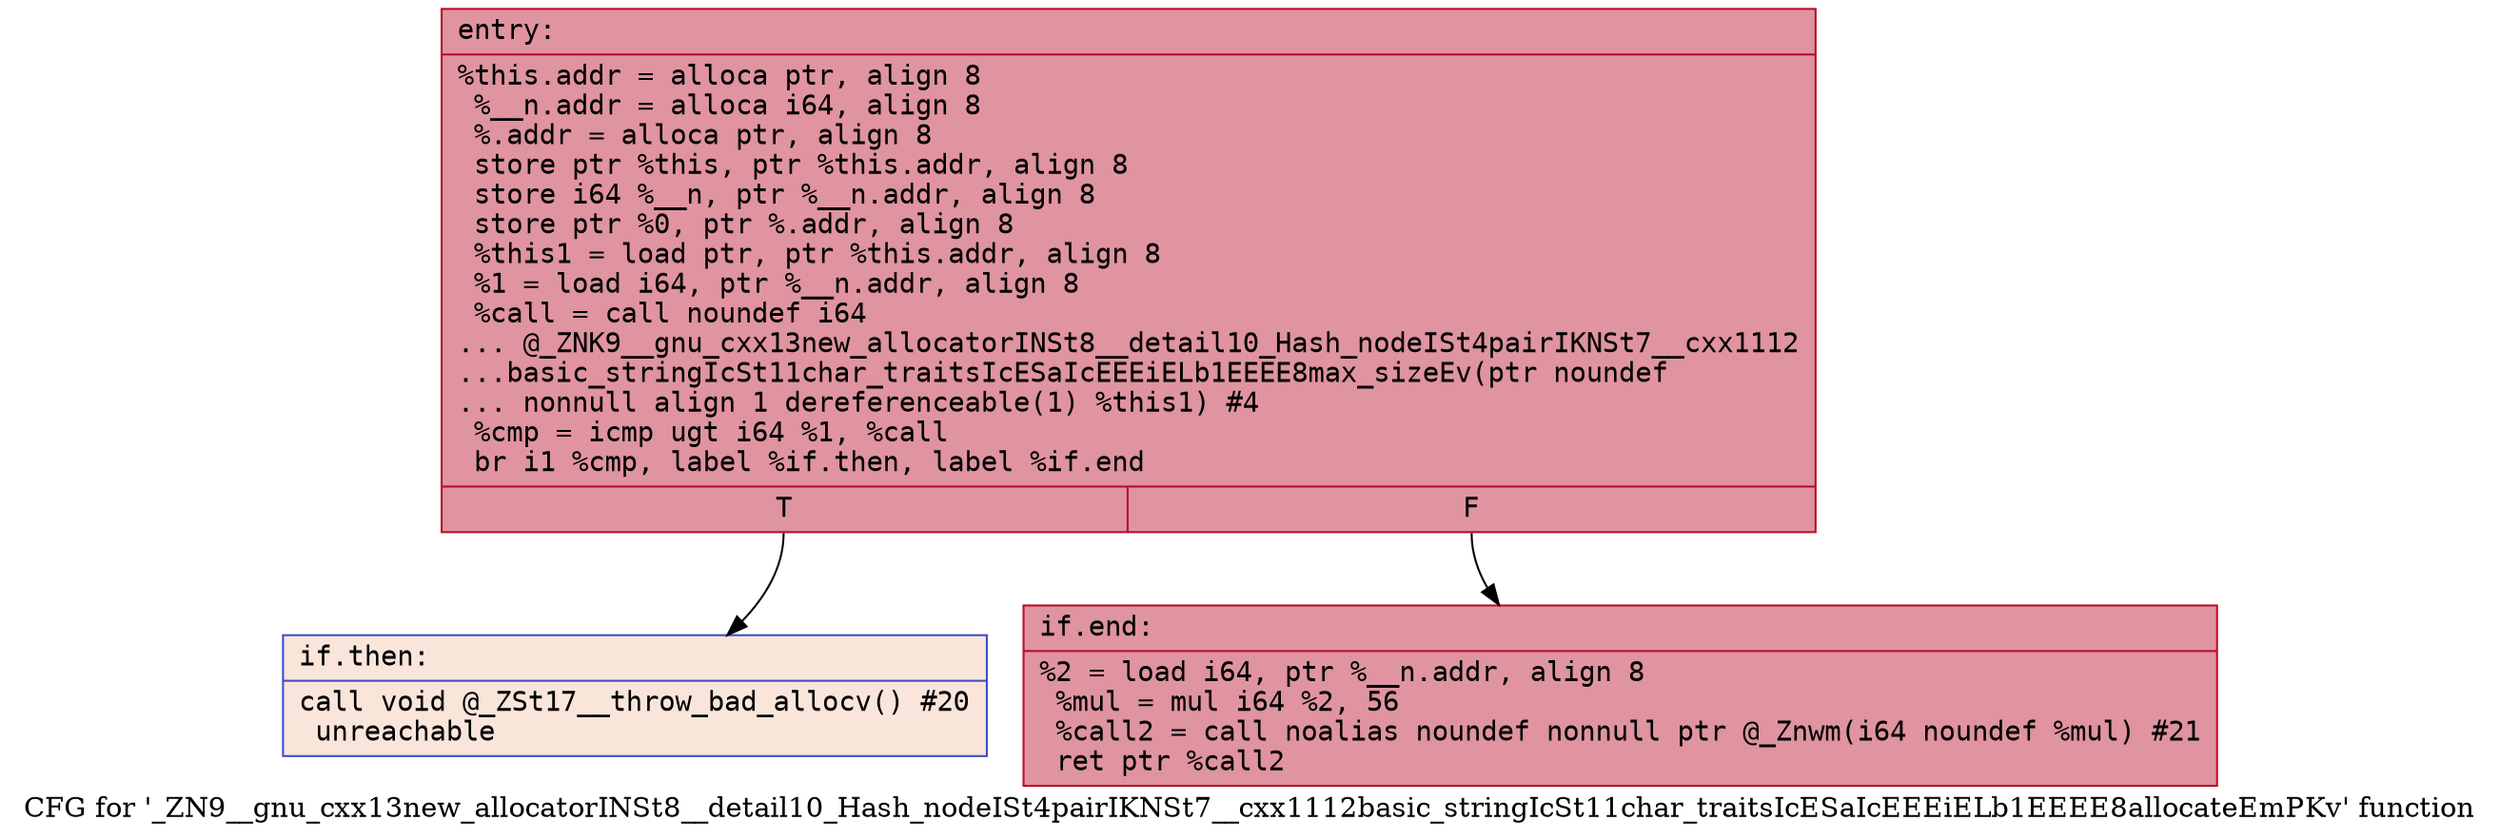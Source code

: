 digraph "CFG for '_ZN9__gnu_cxx13new_allocatorINSt8__detail10_Hash_nodeISt4pairIKNSt7__cxx1112basic_stringIcSt11char_traitsIcESaIcEEEiELb1EEEE8allocateEmPKv' function" {
	label="CFG for '_ZN9__gnu_cxx13new_allocatorINSt8__detail10_Hash_nodeISt4pairIKNSt7__cxx1112basic_stringIcSt11char_traitsIcESaIcEEEiELb1EEEE8allocateEmPKv' function";

	Node0x55c7e0a65600 [shape=record,color="#b70d28ff", style=filled, fillcolor="#b70d2870" fontname="Courier",label="{entry:\l|  %this.addr = alloca ptr, align 8\l  %__n.addr = alloca i64, align 8\l  %.addr = alloca ptr, align 8\l  store ptr %this, ptr %this.addr, align 8\l  store i64 %__n, ptr %__n.addr, align 8\l  store ptr %0, ptr %.addr, align 8\l  %this1 = load ptr, ptr %this.addr, align 8\l  %1 = load i64, ptr %__n.addr, align 8\l  %call = call noundef i64\l... @_ZNK9__gnu_cxx13new_allocatorINSt8__detail10_Hash_nodeISt4pairIKNSt7__cxx1112\l...basic_stringIcSt11char_traitsIcESaIcEEEiELb1EEEE8max_sizeEv(ptr noundef\l... nonnull align 1 dereferenceable(1) %this1) #4\l  %cmp = icmp ugt i64 %1, %call\l  br i1 %cmp, label %if.then, label %if.end\l|{<s0>T|<s1>F}}"];
	Node0x55c7e0a65600:s0 -> Node0x55c7e0a65c60[tooltip="entry -> if.then\nProbability 0.00%" ];
	Node0x55c7e0a65600:s1 -> Node0x55c7e0a65cd0[tooltip="entry -> if.end\nProbability 100.00%" ];
	Node0x55c7e0a65c60 [shape=record,color="#3d50c3ff", style=filled, fillcolor="#f4c5ad70" fontname="Courier",label="{if.then:\l|  call void @_ZSt17__throw_bad_allocv() #20\l  unreachable\l}"];
	Node0x55c7e0a65cd0 [shape=record,color="#b70d28ff", style=filled, fillcolor="#b70d2870" fontname="Courier",label="{if.end:\l|  %2 = load i64, ptr %__n.addr, align 8\l  %mul = mul i64 %2, 56\l  %call2 = call noalias noundef nonnull ptr @_Znwm(i64 noundef %mul) #21\l  ret ptr %call2\l}"];
}
